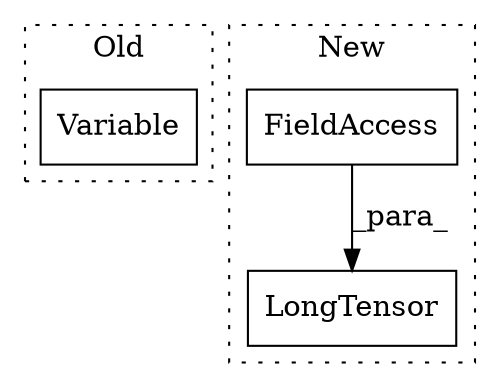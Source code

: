 digraph G {
subgraph cluster0 {
1 [label="Variable" a="32" s="4736,4780" l="9,1" shape="box"];
label = "Old";
style="dotted";
}
subgraph cluster1 {
2 [label="LongTensor" a="32" s="4666,4681" l="11,1" shape="box"];
3 [label="FieldAccess" a="22" s="4677" l="4" shape="box"];
label = "New";
style="dotted";
}
3 -> 2 [label="_para_"];
}